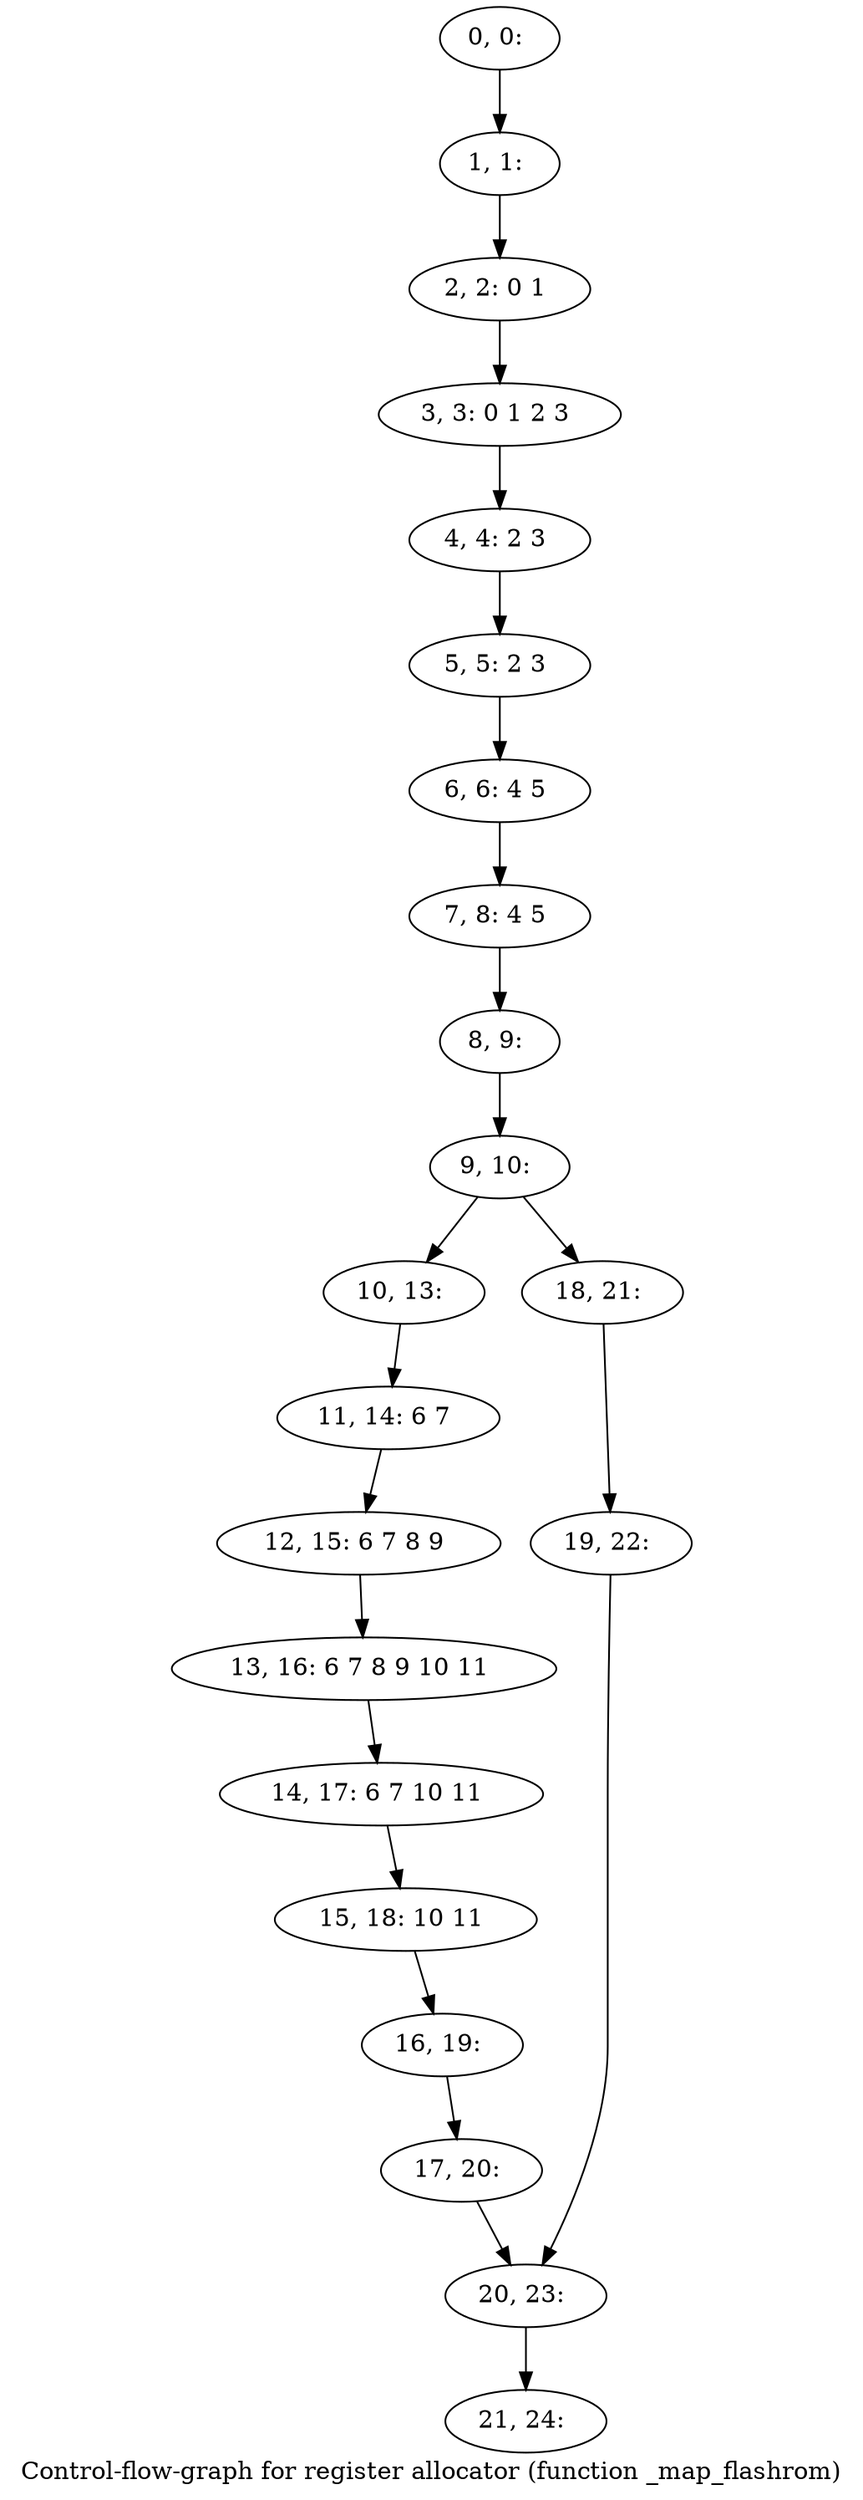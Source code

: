 digraph G {
graph [label="Control-flow-graph for register allocator (function _map_flashrom)"]
0[label="0, 0: "];
1[label="1, 1: "];
2[label="2, 2: 0 1 "];
3[label="3, 3: 0 1 2 3 "];
4[label="4, 4: 2 3 "];
5[label="5, 5: 2 3 "];
6[label="6, 6: 4 5 "];
7[label="7, 8: 4 5 "];
8[label="8, 9: "];
9[label="9, 10: "];
10[label="10, 13: "];
11[label="11, 14: 6 7 "];
12[label="12, 15: 6 7 8 9 "];
13[label="13, 16: 6 7 8 9 10 11 "];
14[label="14, 17: 6 7 10 11 "];
15[label="15, 18: 10 11 "];
16[label="16, 19: "];
17[label="17, 20: "];
18[label="18, 21: "];
19[label="19, 22: "];
20[label="20, 23: "];
21[label="21, 24: "];
0->1 ;
1->2 ;
2->3 ;
3->4 ;
4->5 ;
5->6 ;
6->7 ;
7->8 ;
8->9 ;
9->10 ;
9->18 ;
10->11 ;
11->12 ;
12->13 ;
13->14 ;
14->15 ;
15->16 ;
16->17 ;
17->20 ;
18->19 ;
19->20 ;
20->21 ;
}

